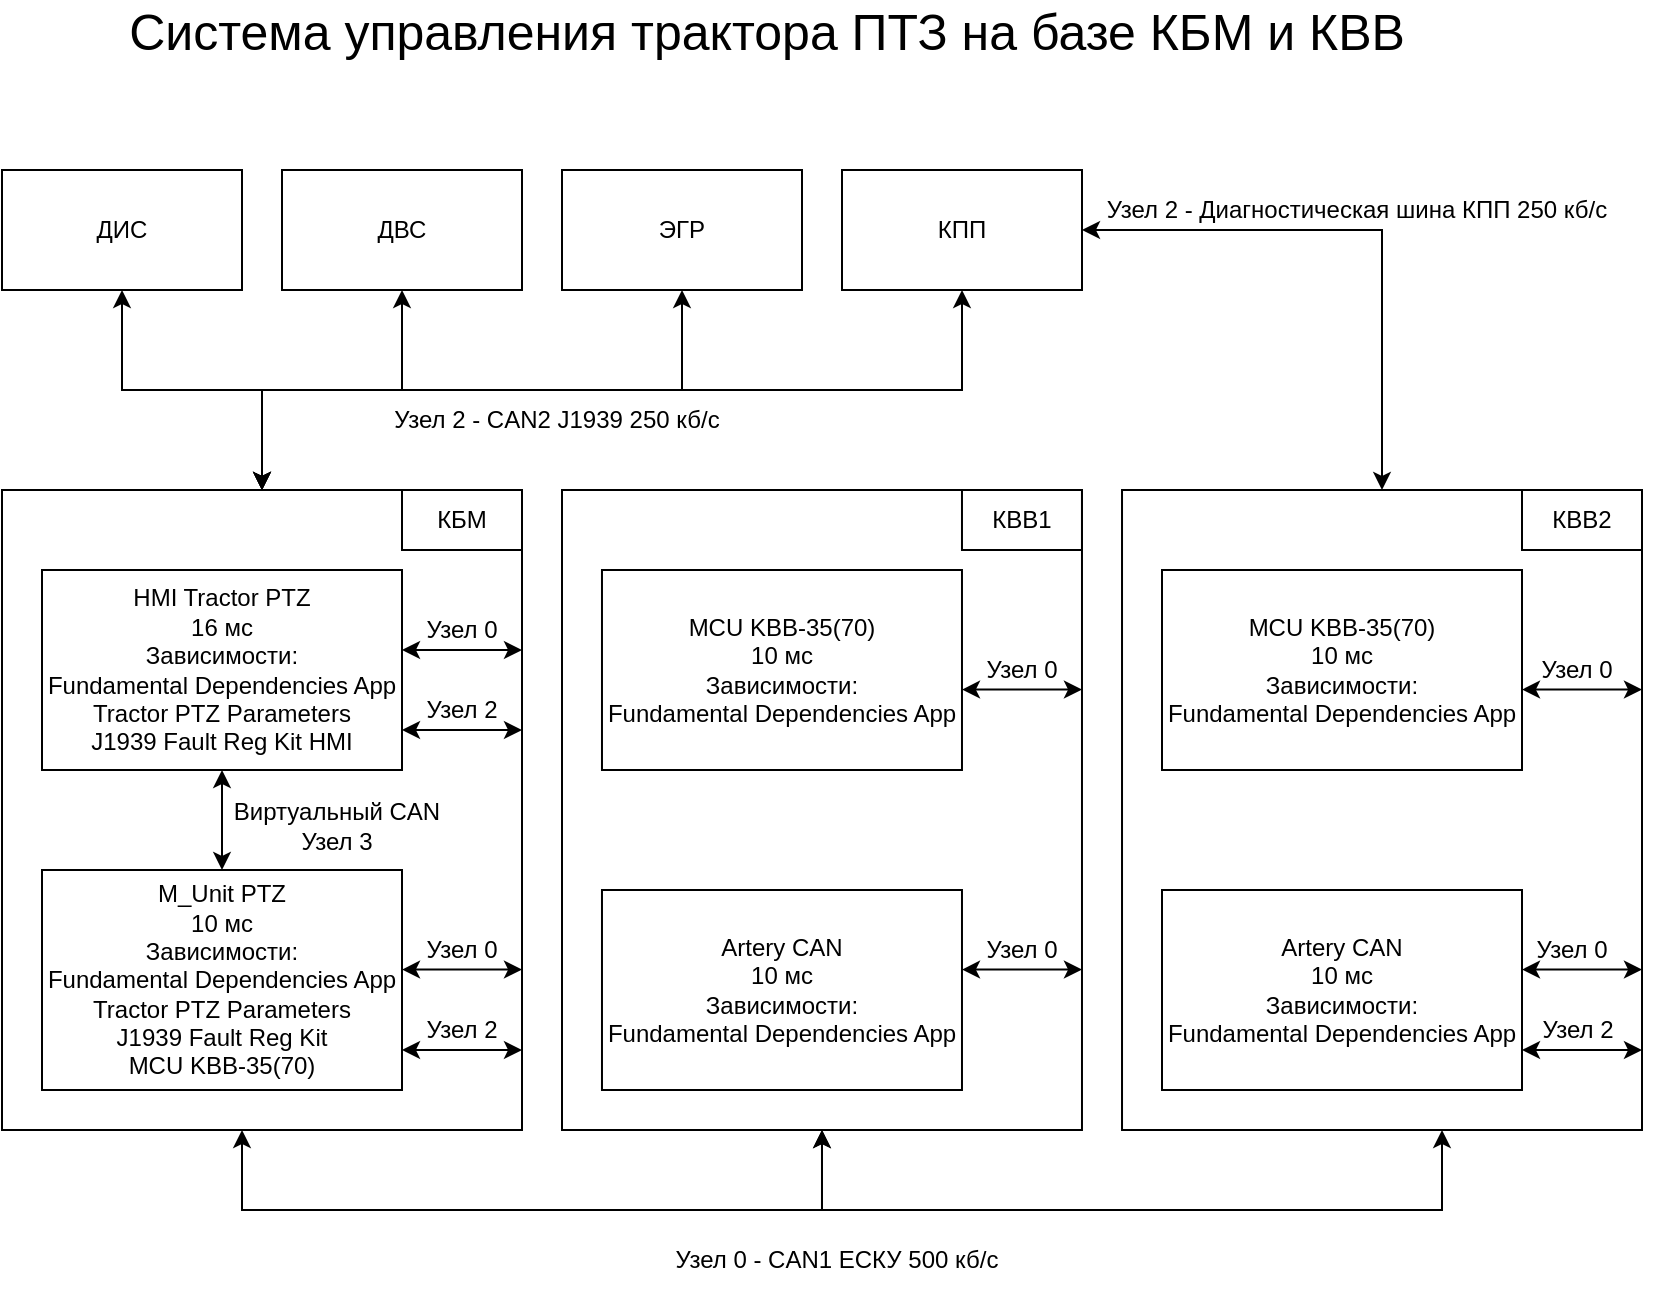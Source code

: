 <mxfile version="22.1.11" type="github">
  <diagram name="Страница — 1" id="boksjwtE60Wu9PSS7kzV">
    <mxGraphModel dx="1510" dy="355" grid="1" gridSize="5" guides="1" tooltips="1" connect="1" arrows="1" fold="1" page="1" pageScale="1" pageWidth="827" pageHeight="1169" math="0" shadow="0">
      <root>
        <mxCell id="0" />
        <mxCell id="1" parent="0" />
        <mxCell id="NHULaH70aYGb8acYcq_c-75" style="edgeStyle=orthogonalEdgeStyle;rounded=0;orthogonalLoop=1;jettySize=auto;html=1;entryX=0.5;entryY=1;entryDx=0;entryDy=0;startArrow=classic;startFill=1;" edge="1" parent="1" source="1OqXnXpz8r0vYPGbQrty-51" target="1OqXnXpz8r0vYPGbQrty-76">
          <mxGeometry relative="1" as="geometry">
            <Array as="points">
              <mxPoint x="-705" y="605" />
              <mxPoint x="-415" y="605" />
            </Array>
          </mxGeometry>
        </mxCell>
        <mxCell id="1OqXnXpz8r0vYPGbQrty-51" value="" style="rounded=0;whiteSpace=wrap;html=1;fillColor=none;" parent="1" vertex="1">
          <mxGeometry x="-825" y="245" width="260" height="320" as="geometry" />
        </mxCell>
        <mxCell id="1OqXnXpz8r0vYPGbQrty-54" value="КБМ" style="text;html=1;strokeColor=none;fillColor=none;align=center;verticalAlign=middle;whiteSpace=wrap;rounded=0;" parent="1" vertex="1">
          <mxGeometry x="-625" y="245" width="60" height="30" as="geometry" />
        </mxCell>
        <mxCell id="1OqXnXpz8r0vYPGbQrty-55" value="" style="rounded=0;whiteSpace=wrap;html=1;fillColor=none;" parent="1" vertex="1">
          <mxGeometry x="-625" y="245" width="60" height="30" as="geometry" />
        </mxCell>
        <mxCell id="NHULaH70aYGb8acYcq_c-33" style="edgeStyle=orthogonalEdgeStyle;rounded=0;orthogonalLoop=1;jettySize=auto;html=1;startArrow=classic;startFill=1;" edge="1" parent="1" source="1OqXnXpz8r0vYPGbQrty-56" target="1OqXnXpz8r0vYPGbQrty-57">
          <mxGeometry relative="1" as="geometry" />
        </mxCell>
        <mxCell id="1OqXnXpz8r0vYPGbQrty-56" value="HMI Tractor PTZ&lt;br&gt;16 мс&lt;br&gt;Зависимости:&lt;br&gt;Fundamental Dependencies App&lt;br&gt;Tractor PTZ Parameters&lt;br&gt;J1939 Fault Reg Kit HMI" style="rounded=0;whiteSpace=wrap;html=1;" parent="1" vertex="1">
          <mxGeometry x="-805" y="285" width="180" height="100" as="geometry" />
        </mxCell>
        <mxCell id="1OqXnXpz8r0vYPGbQrty-57" value="M_Unit PTZ&lt;br&gt;10 мс&lt;br&gt;Зависимости:&lt;br&gt;Fundamental Dependencies App&lt;br&gt;Tractor PTZ Parameters&lt;br&gt;J1939 Fault Reg Kit&lt;br&gt;MCU KBB-35(70)" style="rounded=0;whiteSpace=wrap;html=1;" parent="1" vertex="1">
          <mxGeometry x="-805" y="435" width="180" height="110" as="geometry" />
        </mxCell>
        <mxCell id="1OqXnXpz8r0vYPGbQrty-58" value="Виртуальный CAN&lt;br&gt;Узел 3" style="text;html=1;strokeColor=none;fillColor=none;align=center;verticalAlign=middle;whiteSpace=wrap;rounded=0;" parent="1" vertex="1">
          <mxGeometry x="-715" y="390" width="115" height="45" as="geometry" />
        </mxCell>
        <mxCell id="1OqXnXpz8r0vYPGbQrty-72" value="Узел 0" style="text;html=1;strokeColor=none;fillColor=none;align=center;verticalAlign=middle;whiteSpace=wrap;rounded=0;" parent="1" vertex="1">
          <mxGeometry x="-405.01" y="470" width="80" height="30" as="geometry" />
        </mxCell>
        <mxCell id="1OqXnXpz8r0vYPGbQrty-76" value="" style="rounded=0;whiteSpace=wrap;html=1;fillColor=none;" parent="1" vertex="1">
          <mxGeometry x="-545" y="245" width="259.99" height="320" as="geometry" />
        </mxCell>
        <mxCell id="1OqXnXpz8r0vYPGbQrty-77" value="КВВ1" style="text;html=1;strokeColor=none;fillColor=none;align=center;verticalAlign=middle;whiteSpace=wrap;rounded=0;" parent="1" vertex="1">
          <mxGeometry x="-345.01" y="245" width="60" height="30" as="geometry" />
        </mxCell>
        <mxCell id="1OqXnXpz8r0vYPGbQrty-78" value="" style="rounded=0;whiteSpace=wrap;html=1;fillColor=none;" parent="1" vertex="1">
          <mxGeometry x="-345.01" y="245" width="60" height="30" as="geometry" />
        </mxCell>
        <mxCell id="1OqXnXpz8r0vYPGbQrty-79" value="MCU KBB-35(70)&lt;br&gt;10 мс&lt;br&gt;Зависимости:&lt;br&gt;Fundamental Dependencies App&lt;br&gt;" style="rounded=0;whiteSpace=wrap;html=1;" parent="1" vertex="1">
          <mxGeometry x="-525.01" y="285" width="180" height="100" as="geometry" />
        </mxCell>
        <mxCell id="1OqXnXpz8r0vYPGbQrty-95" style="edgeStyle=orthogonalEdgeStyle;rounded=0;orthogonalLoop=1;jettySize=auto;html=1;exitX=0.5;exitY=1;exitDx=0;exitDy=0;" parent="1" source="1OqXnXpz8r0vYPGbQrty-76" target="1OqXnXpz8r0vYPGbQrty-76" edge="1">
          <mxGeometry relative="1" as="geometry" />
        </mxCell>
        <mxCell id="NHULaH70aYGb8acYcq_c-67" style="edgeStyle=orthogonalEdgeStyle;rounded=0;orthogonalLoop=1;jettySize=auto;html=1;startArrow=classic;startFill=1;" edge="1" parent="1" source="1OqXnXpz8r0vYPGbQrty-103" target="1OqXnXpz8r0vYPGbQrty-51">
          <mxGeometry relative="1" as="geometry" />
        </mxCell>
        <mxCell id="1OqXnXpz8r0vYPGbQrty-103" value="ДИС" style="rounded=0;whiteSpace=wrap;html=1;" parent="1" vertex="1">
          <mxGeometry x="-825" y="85" width="120" height="60" as="geometry" />
        </mxCell>
        <mxCell id="NHULaH70aYGb8acYcq_c-68" style="edgeStyle=orthogonalEdgeStyle;rounded=0;orthogonalLoop=1;jettySize=auto;html=1;entryX=0.5;entryY=0;entryDx=0;entryDy=0;startArrow=classic;startFill=1;" edge="1" parent="1" source="1OqXnXpz8r0vYPGbQrty-104" target="1OqXnXpz8r0vYPGbQrty-51">
          <mxGeometry relative="1" as="geometry" />
        </mxCell>
        <mxCell id="1OqXnXpz8r0vYPGbQrty-104" value="ДВС" style="rounded=0;whiteSpace=wrap;html=1;" parent="1" vertex="1">
          <mxGeometry x="-685" y="85" width="120" height="60" as="geometry" />
        </mxCell>
        <mxCell id="NHULaH70aYGb8acYcq_c-1" value="Artery CAN&lt;br&gt;10 мс&lt;br&gt;Зависимости:&lt;br&gt;Fundamental Dependencies App&lt;br&gt;" style="rounded=0;whiteSpace=wrap;html=1;" vertex="1" parent="1">
          <mxGeometry x="-525.01" y="445" width="180" height="100" as="geometry" />
        </mxCell>
        <mxCell id="NHULaH70aYGb8acYcq_c-12" value="&lt;font style=&quot;font-size: 25px;&quot;&gt;Система управления трактора ПТЗ на базе КБМ и КВВ&lt;/font&gt;" style="text;html=1;strokeColor=none;fillColor=none;align=center;verticalAlign=middle;whiteSpace=wrap;rounded=0;" vertex="1" parent="1">
          <mxGeometry x="-800" width="715" height="30" as="geometry" />
        </mxCell>
        <mxCell id="NHULaH70aYGb8acYcq_c-69" style="edgeStyle=orthogonalEdgeStyle;rounded=0;orthogonalLoop=1;jettySize=auto;html=1;entryX=0.5;entryY=0;entryDx=0;entryDy=0;startArrow=classic;startFill=1;" edge="1" parent="1" source="NHULaH70aYGb8acYcq_c-14" target="1OqXnXpz8r0vYPGbQrty-51">
          <mxGeometry relative="1" as="geometry">
            <Array as="points">
              <mxPoint x="-485" y="195" />
              <mxPoint x="-695" y="195" />
            </Array>
          </mxGeometry>
        </mxCell>
        <mxCell id="NHULaH70aYGb8acYcq_c-14" value="ЭГР" style="rounded=0;whiteSpace=wrap;html=1;" vertex="1" parent="1">
          <mxGeometry x="-545" y="85" width="120" height="60" as="geometry" />
        </mxCell>
        <mxCell id="NHULaH70aYGb8acYcq_c-70" style="edgeStyle=orthogonalEdgeStyle;rounded=0;orthogonalLoop=1;jettySize=auto;html=1;entryX=0.5;entryY=0;entryDx=0;entryDy=0;startArrow=classic;startFill=1;" edge="1" parent="1" source="NHULaH70aYGb8acYcq_c-15" target="1OqXnXpz8r0vYPGbQrty-51">
          <mxGeometry relative="1" as="geometry">
            <Array as="points">
              <mxPoint x="-345" y="195" />
              <mxPoint x="-695" y="195" />
            </Array>
          </mxGeometry>
        </mxCell>
        <mxCell id="NHULaH70aYGb8acYcq_c-73" style="edgeStyle=orthogonalEdgeStyle;rounded=0;orthogonalLoop=1;jettySize=auto;html=1;startArrow=classic;startFill=1;" edge="1" parent="1" source="NHULaH70aYGb8acYcq_c-15" target="NHULaH70aYGb8acYcq_c-20">
          <mxGeometry relative="1" as="geometry" />
        </mxCell>
        <mxCell id="NHULaH70aYGb8acYcq_c-15" value="КПП" style="rounded=0;whiteSpace=wrap;html=1;" vertex="1" parent="1">
          <mxGeometry x="-405" y="85" width="120" height="60" as="geometry" />
        </mxCell>
        <mxCell id="NHULaH70aYGb8acYcq_c-76" style="edgeStyle=orthogonalEdgeStyle;rounded=0;orthogonalLoop=1;jettySize=auto;html=1;entryX=0.5;entryY=1;entryDx=0;entryDy=0;startArrow=classic;startFill=1;" edge="1" parent="1" source="NHULaH70aYGb8acYcq_c-20" target="1OqXnXpz8r0vYPGbQrty-76">
          <mxGeometry relative="1" as="geometry">
            <Array as="points">
              <mxPoint x="-105.01" y="605" />
              <mxPoint x="-415.01" y="605" />
            </Array>
          </mxGeometry>
        </mxCell>
        <mxCell id="NHULaH70aYGb8acYcq_c-20" value="" style="rounded=0;whiteSpace=wrap;html=1;fillColor=none;" vertex="1" parent="1">
          <mxGeometry x="-264.99" y="245" width="259.99" height="320" as="geometry" />
        </mxCell>
        <mxCell id="NHULaH70aYGb8acYcq_c-21" value="КВВ2" style="text;html=1;strokeColor=none;fillColor=none;align=center;verticalAlign=middle;whiteSpace=wrap;rounded=0;" vertex="1" parent="1">
          <mxGeometry x="-65" y="245" width="60" height="30" as="geometry" />
        </mxCell>
        <mxCell id="NHULaH70aYGb8acYcq_c-22" value="" style="rounded=0;whiteSpace=wrap;html=1;fillColor=none;" vertex="1" parent="1">
          <mxGeometry x="-65" y="245" width="60" height="30" as="geometry" />
        </mxCell>
        <mxCell id="NHULaH70aYGb8acYcq_c-23" value="MCU KBB-35(70)&lt;br&gt;10 мс&lt;br&gt;Зависимости:&lt;br&gt;Fundamental Dependencies App&lt;br&gt;" style="rounded=0;whiteSpace=wrap;html=1;" vertex="1" parent="1">
          <mxGeometry x="-245" y="285" width="180" height="100" as="geometry" />
        </mxCell>
        <mxCell id="NHULaH70aYGb8acYcq_c-24" style="edgeStyle=orthogonalEdgeStyle;rounded=0;orthogonalLoop=1;jettySize=auto;html=1;exitX=0.5;exitY=1;exitDx=0;exitDy=0;" edge="1" parent="1" source="NHULaH70aYGb8acYcq_c-20" target="NHULaH70aYGb8acYcq_c-20">
          <mxGeometry relative="1" as="geometry" />
        </mxCell>
        <mxCell id="NHULaH70aYGb8acYcq_c-26" value="Artery CAN&lt;br&gt;10 мс&lt;br&gt;Зависимости:&lt;br&gt;Fundamental Dependencies App&lt;br&gt;" style="rounded=0;whiteSpace=wrap;html=1;" vertex="1" parent="1">
          <mxGeometry x="-245" y="445" width="180" height="100" as="geometry" />
        </mxCell>
        <mxCell id="NHULaH70aYGb8acYcq_c-43" style="edgeStyle=orthogonalEdgeStyle;rounded=0;orthogonalLoop=1;jettySize=auto;html=1;startArrow=classic;startFill=1;" edge="1" parent="1">
          <mxGeometry relative="1" as="geometry">
            <mxPoint x="-625" y="365" as="sourcePoint" />
            <mxPoint x="-565" y="365" as="targetPoint" />
          </mxGeometry>
        </mxCell>
        <mxCell id="NHULaH70aYGb8acYcq_c-44" style="edgeStyle=orthogonalEdgeStyle;rounded=0;orthogonalLoop=1;jettySize=auto;html=1;startArrow=classic;startFill=1;" edge="1" parent="1">
          <mxGeometry relative="1" as="geometry">
            <mxPoint x="-625" y="325" as="sourcePoint" />
            <mxPoint x="-565" y="325" as="targetPoint" />
          </mxGeometry>
        </mxCell>
        <mxCell id="NHULaH70aYGb8acYcq_c-45" value="Узел 0" style="text;html=1;strokeColor=none;fillColor=none;align=center;verticalAlign=middle;whiteSpace=wrap;rounded=0;" vertex="1" parent="1">
          <mxGeometry x="-635" y="300" width="80" height="30" as="geometry" />
        </mxCell>
        <mxCell id="NHULaH70aYGb8acYcq_c-46" value="Узел 2" style="text;html=1;strokeColor=none;fillColor=none;align=center;verticalAlign=middle;whiteSpace=wrap;rounded=0;" vertex="1" parent="1">
          <mxGeometry x="-635" y="340" width="80" height="30" as="geometry" />
        </mxCell>
        <mxCell id="NHULaH70aYGb8acYcq_c-49" style="edgeStyle=orthogonalEdgeStyle;rounded=0;orthogonalLoop=1;jettySize=auto;html=1;startArrow=classic;startFill=1;" edge="1" parent="1">
          <mxGeometry relative="1" as="geometry">
            <mxPoint x="-625" y="525" as="sourcePoint" />
            <mxPoint x="-565" y="525" as="targetPoint" />
          </mxGeometry>
        </mxCell>
        <mxCell id="NHULaH70aYGb8acYcq_c-50" style="edgeStyle=orthogonalEdgeStyle;rounded=0;orthogonalLoop=1;jettySize=auto;html=1;startArrow=classic;startFill=1;" edge="1" parent="1">
          <mxGeometry relative="1" as="geometry">
            <mxPoint x="-625" y="484.8" as="sourcePoint" />
            <mxPoint x="-565" y="484.8" as="targetPoint" />
          </mxGeometry>
        </mxCell>
        <mxCell id="NHULaH70aYGb8acYcq_c-51" value="Узел 0" style="text;html=1;strokeColor=none;fillColor=none;align=center;verticalAlign=middle;whiteSpace=wrap;rounded=0;" vertex="1" parent="1">
          <mxGeometry x="-635" y="460" width="80" height="30" as="geometry" />
        </mxCell>
        <mxCell id="NHULaH70aYGb8acYcq_c-52" value="Узел 2" style="text;html=1;strokeColor=none;fillColor=none;align=center;verticalAlign=middle;whiteSpace=wrap;rounded=0;" vertex="1" parent="1">
          <mxGeometry x="-635" y="500" width="80" height="30" as="geometry" />
        </mxCell>
        <mxCell id="NHULaH70aYGb8acYcq_c-55" style="edgeStyle=orthogonalEdgeStyle;rounded=0;orthogonalLoop=1;jettySize=auto;html=1;startArrow=classic;startFill=1;" edge="1" parent="1">
          <mxGeometry relative="1" as="geometry">
            <mxPoint x="-65" y="525" as="sourcePoint" />
            <mxPoint x="-5" y="525" as="targetPoint" />
          </mxGeometry>
        </mxCell>
        <mxCell id="NHULaH70aYGb8acYcq_c-56" style="edgeStyle=orthogonalEdgeStyle;rounded=0;orthogonalLoop=1;jettySize=auto;html=1;startArrow=classic;startFill=1;" edge="1" parent="1">
          <mxGeometry relative="1" as="geometry">
            <mxPoint x="-65" y="484.8" as="sourcePoint" />
            <mxPoint x="-5" y="484.8" as="targetPoint" />
          </mxGeometry>
        </mxCell>
        <mxCell id="NHULaH70aYGb8acYcq_c-57" value="Узел 0" style="text;html=1;strokeColor=none;fillColor=none;align=center;verticalAlign=middle;whiteSpace=wrap;rounded=0;" vertex="1" parent="1">
          <mxGeometry x="-70" y="460" width="60" height="30" as="geometry" />
        </mxCell>
        <mxCell id="NHULaH70aYGb8acYcq_c-58" value="Узел 2" style="text;html=1;strokeColor=none;fillColor=none;align=center;verticalAlign=middle;whiteSpace=wrap;rounded=0;" vertex="1" parent="1">
          <mxGeometry x="-67.5" y="500" width="60" height="30" as="geometry" />
        </mxCell>
        <mxCell id="NHULaH70aYGb8acYcq_c-60" style="edgeStyle=orthogonalEdgeStyle;rounded=0;orthogonalLoop=1;jettySize=auto;html=1;startArrow=classic;startFill=1;" edge="1" parent="1">
          <mxGeometry relative="1" as="geometry">
            <mxPoint x="-345.01" y="484.8" as="sourcePoint" />
            <mxPoint x="-285.01" y="484.8" as="targetPoint" />
          </mxGeometry>
        </mxCell>
        <mxCell id="NHULaH70aYGb8acYcq_c-61" value="Узел 0" style="text;html=1;strokeColor=none;fillColor=none;align=center;verticalAlign=middle;whiteSpace=wrap;rounded=0;" vertex="1" parent="1">
          <mxGeometry x="-355.01" y="460" width="80" height="30" as="geometry" />
        </mxCell>
        <mxCell id="NHULaH70aYGb8acYcq_c-63" style="edgeStyle=orthogonalEdgeStyle;rounded=0;orthogonalLoop=1;jettySize=auto;html=1;startArrow=classic;startFill=1;" edge="1" parent="1">
          <mxGeometry relative="1" as="geometry">
            <mxPoint x="-65" y="344.8" as="sourcePoint" />
            <mxPoint x="-5" y="344.8" as="targetPoint" />
          </mxGeometry>
        </mxCell>
        <mxCell id="NHULaH70aYGb8acYcq_c-64" value="Узел 0" style="text;html=1;strokeColor=none;fillColor=none;align=center;verticalAlign=middle;whiteSpace=wrap;rounded=0;" vertex="1" parent="1">
          <mxGeometry x="-70" y="320" width="65" height="30" as="geometry" />
        </mxCell>
        <mxCell id="NHULaH70aYGb8acYcq_c-65" style="edgeStyle=orthogonalEdgeStyle;rounded=0;orthogonalLoop=1;jettySize=auto;html=1;startArrow=classic;startFill=1;" edge="1" parent="1">
          <mxGeometry relative="1" as="geometry">
            <mxPoint x="-345.01" y="344.8" as="sourcePoint" />
            <mxPoint x="-285.01" y="344.8" as="targetPoint" />
          </mxGeometry>
        </mxCell>
        <mxCell id="NHULaH70aYGb8acYcq_c-66" value="Узел 0" style="text;html=1;strokeColor=none;fillColor=none;align=center;verticalAlign=middle;whiteSpace=wrap;rounded=0;" vertex="1" parent="1">
          <mxGeometry x="-355.01" y="320" width="80" height="30" as="geometry" />
        </mxCell>
        <mxCell id="NHULaH70aYGb8acYcq_c-71" value="Узел 2 - CAN2 J1939 250 кб/с" style="text;html=1;strokeColor=none;fillColor=none;align=center;verticalAlign=middle;whiteSpace=wrap;rounded=0;" vertex="1" parent="1">
          <mxGeometry x="-660" y="195" width="225" height="30" as="geometry" />
        </mxCell>
        <mxCell id="NHULaH70aYGb8acYcq_c-74" value="Узел 2 - Диагностическая шина КПП 250 кб/с" style="text;html=1;strokeColor=none;fillColor=none;align=center;verticalAlign=middle;whiteSpace=wrap;rounded=0;" vertex="1" parent="1">
          <mxGeometry x="-285" y="90" width="275" height="30" as="geometry" />
        </mxCell>
        <mxCell id="NHULaH70aYGb8acYcq_c-77" value="Узел 0 - CAN1 ЕСКУ 500 кб/с" style="text;html=1;strokeColor=none;fillColor=none;align=center;verticalAlign=middle;whiteSpace=wrap;rounded=0;" vertex="1" parent="1">
          <mxGeometry x="-520.01" y="615" width="225" height="30" as="geometry" />
        </mxCell>
      </root>
    </mxGraphModel>
  </diagram>
</mxfile>
